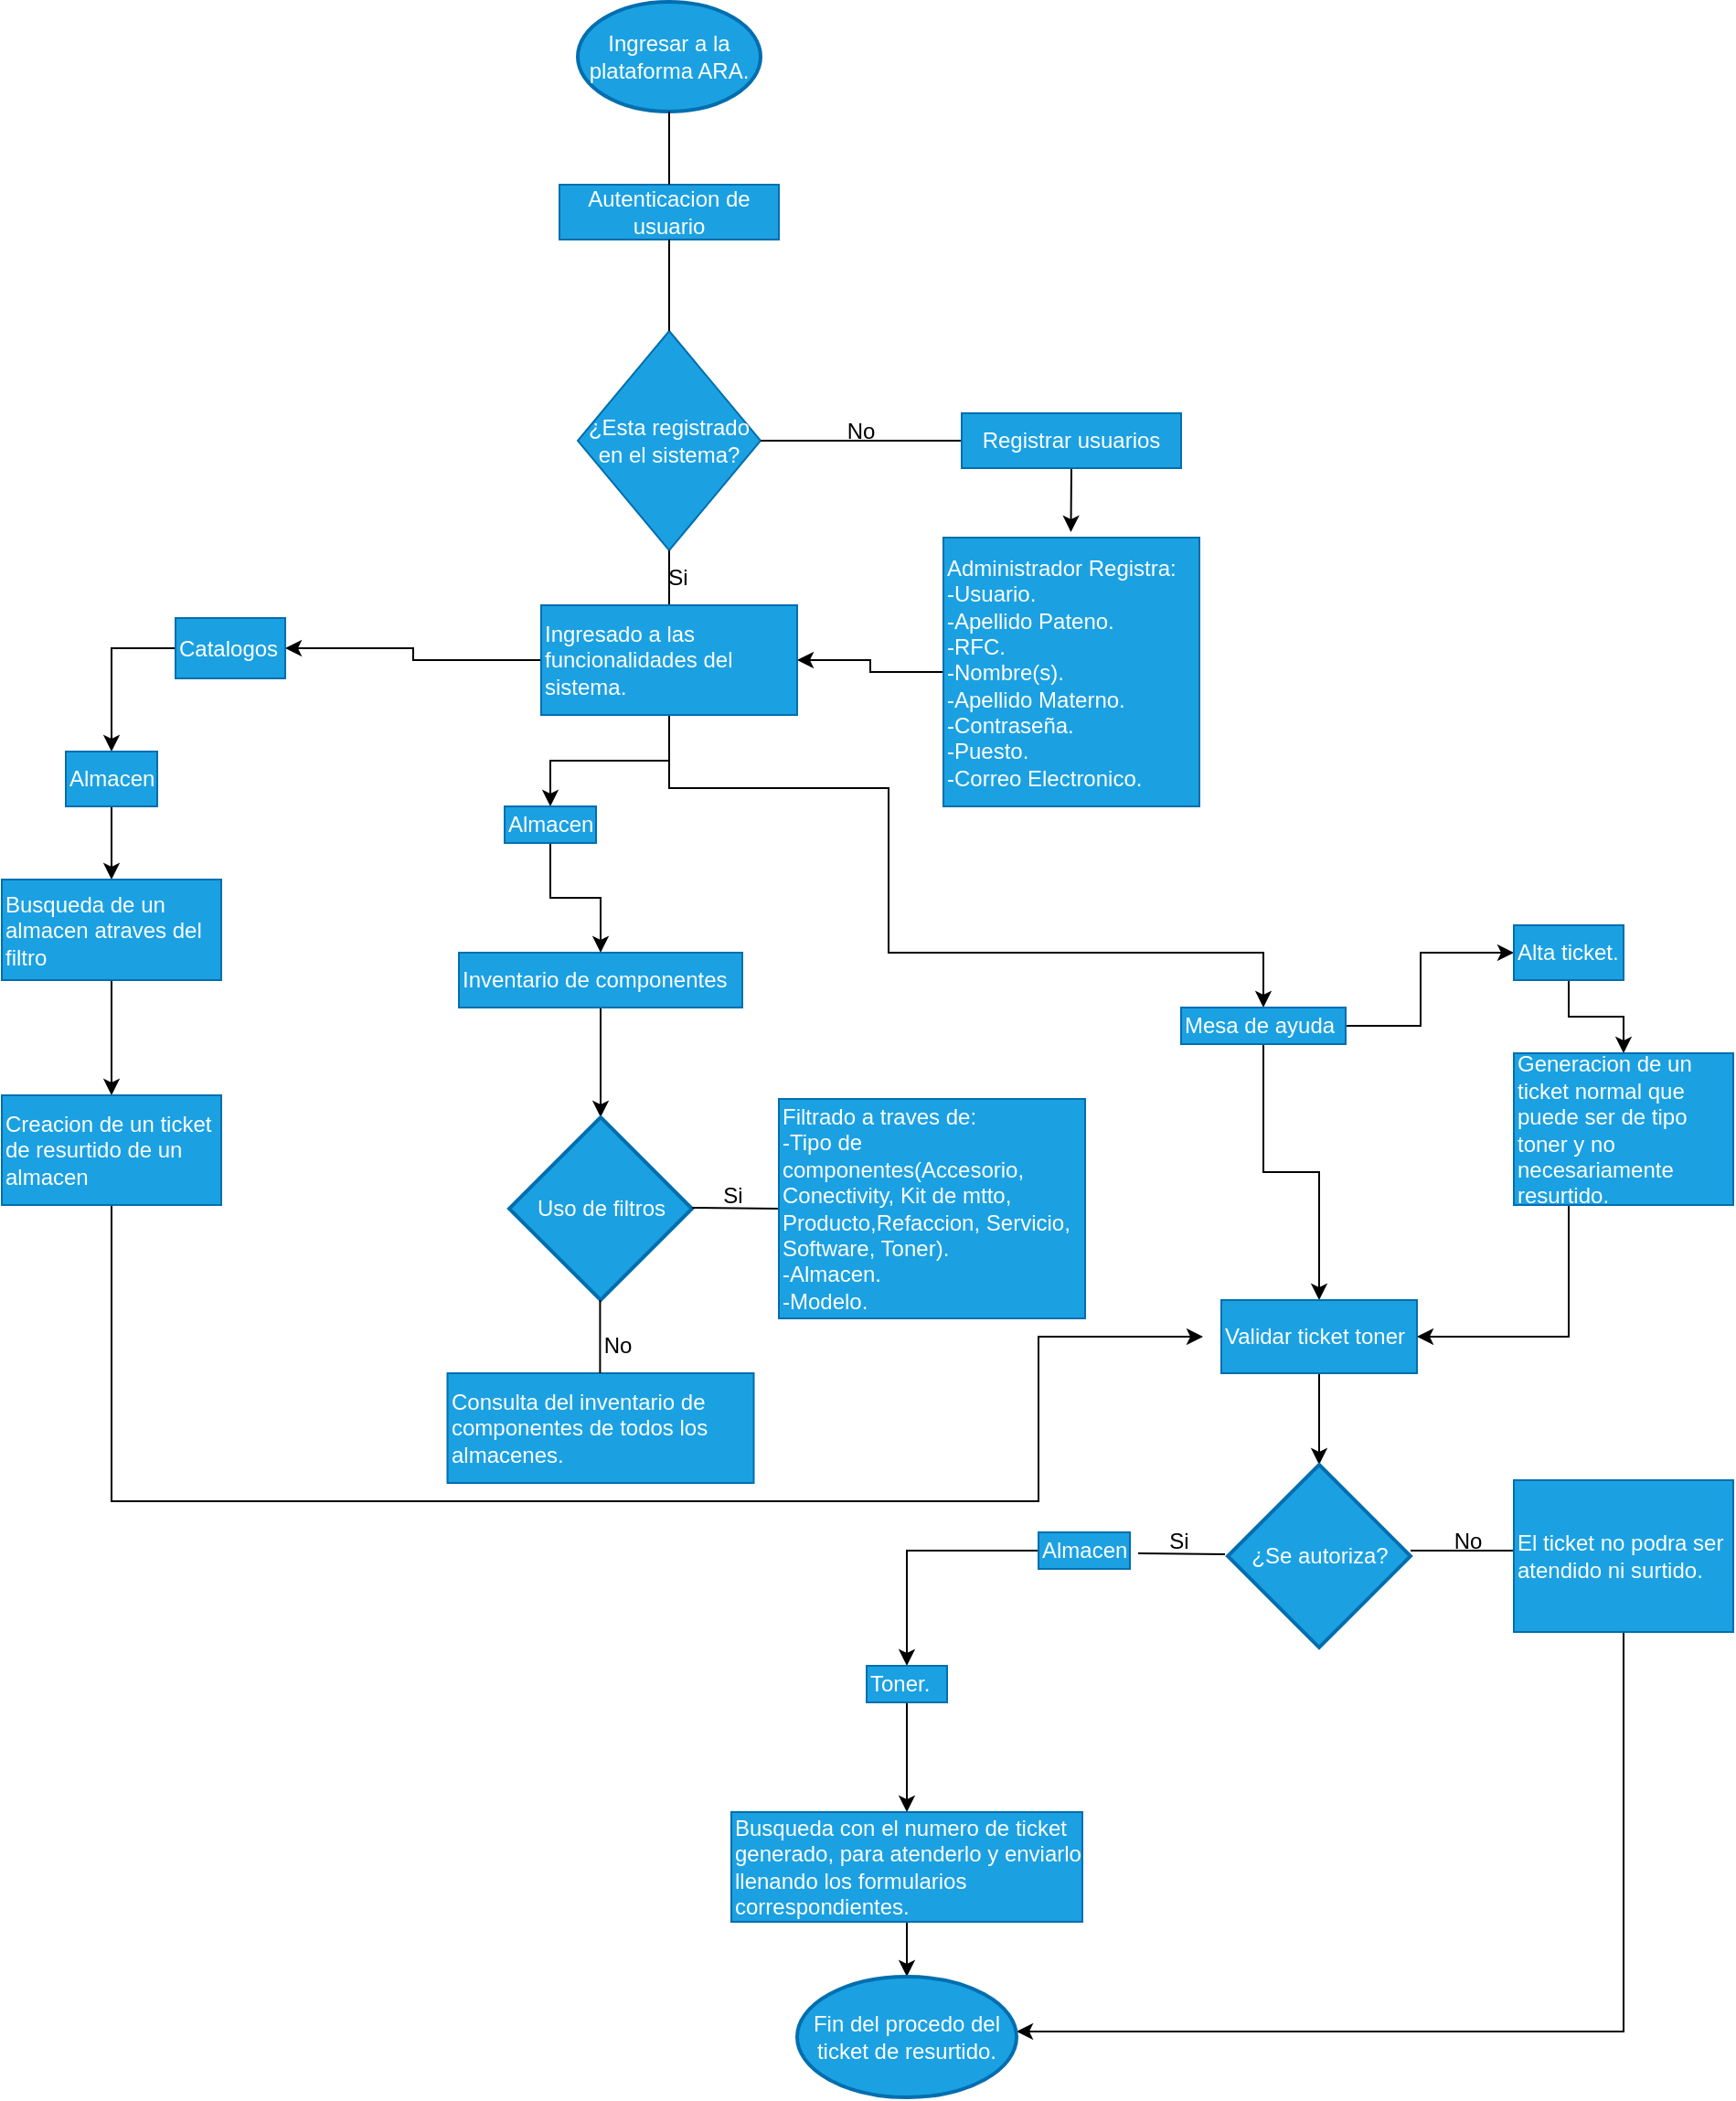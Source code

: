 <mxfile version="21.5.0" type="github">
  <diagram name="Página-1" id="Qh7bI7CGL2_jszbcvP-a">
    <mxGraphModel dx="880" dy="476" grid="1" gridSize="10" guides="1" tooltips="1" connect="1" arrows="1" fold="1" page="1" pageScale="1" pageWidth="413" pageHeight="583" math="0" shadow="0">
      <root>
        <mxCell id="0" />
        <mxCell id="1" parent="0" />
        <mxCell id="DQx1dqBmSsrzj3G31s6L-1" value="Ingresar a la plataforma ARA." style="strokeWidth=2;html=1;shape=mxgraph.flowchart.start_1;whiteSpace=wrap;fillColor=#1ba1e2;fontColor=#ffffff;strokeColor=#006EAF;" parent="1" vertex="1">
          <mxGeometry x="428" y="20" width="100" height="60" as="geometry" />
        </mxCell>
        <mxCell id="DQx1dqBmSsrzj3G31s6L-2" value="Autenticacion de usuario" style="rounded=0;whiteSpace=wrap;html=1;fillColor=#1ba1e2;fontColor=#ffffff;strokeColor=#006EAF;" parent="1" vertex="1">
          <mxGeometry x="418" y="120" width="120" height="30" as="geometry" />
        </mxCell>
        <mxCell id="DQx1dqBmSsrzj3G31s6L-3" value="" style="endArrow=none;html=1;rounded=0;entryX=0.5;entryY=1;entryDx=0;entryDy=0;entryPerimeter=0;" parent="1" target="DQx1dqBmSsrzj3G31s6L-1" edge="1">
          <mxGeometry width="50" height="50" relative="1" as="geometry">
            <mxPoint x="478" y="120" as="sourcePoint" />
            <mxPoint x="318" y="220" as="targetPoint" />
            <Array as="points">
              <mxPoint x="478" y="120" />
            </Array>
          </mxGeometry>
        </mxCell>
        <mxCell id="DQx1dqBmSsrzj3G31s6L-4" value="¿Esta registrado en el sistema?" style="rhombus;whiteSpace=wrap;html=1;fillColor=#1ba1e2;fontColor=#ffffff;strokeColor=#006EAF;" parent="1" vertex="1">
          <mxGeometry x="428" y="200" width="100" height="120" as="geometry" />
        </mxCell>
        <mxCell id="DQx1dqBmSsrzj3G31s6L-5" value="" style="endArrow=none;html=1;rounded=0;entryX=0.5;entryY=1;entryDx=0;entryDy=0;entryPerimeter=0;" parent="1" edge="1">
          <mxGeometry width="50" height="50" relative="1" as="geometry">
            <mxPoint x="478" y="200" as="sourcePoint" />
            <mxPoint x="478" y="150" as="targetPoint" />
          </mxGeometry>
        </mxCell>
        <mxCell id="DQx1dqBmSsrzj3G31s6L-7" value="" style="endArrow=none;html=1;rounded=0;entryX=0.5;entryY=1;entryDx=0;entryDy=0;entryPerimeter=0;" parent="1" edge="1">
          <mxGeometry width="50" height="50" relative="1" as="geometry">
            <mxPoint x="478" y="350" as="sourcePoint" />
            <mxPoint x="478" y="320" as="targetPoint" />
          </mxGeometry>
        </mxCell>
        <mxCell id="DQx1dqBmSsrzj3G31s6L-8" value="" style="endArrow=none;html=1;rounded=0;entryX=1;entryY=0.5;entryDx=0;entryDy=0;" parent="1" target="DQx1dqBmSsrzj3G31s6L-4" edge="1">
          <mxGeometry width="50" height="50" relative="1" as="geometry">
            <mxPoint x="638" y="260" as="sourcePoint" />
            <mxPoint x="488" y="330" as="targetPoint" />
            <Array as="points" />
          </mxGeometry>
        </mxCell>
        <mxCell id="DQx1dqBmSsrzj3G31s6L-9" value="No" style="text;html=1;strokeColor=none;fillColor=none;align=center;verticalAlign=middle;whiteSpace=wrap;rounded=0;" parent="1" vertex="1">
          <mxGeometry x="568" y="250" width="30" height="10" as="geometry" />
        </mxCell>
        <mxCell id="DQx1dqBmSsrzj3G31s6L-10" value="Si" style="text;html=1;strokeColor=none;fillColor=none;align=center;verticalAlign=middle;whiteSpace=wrap;rounded=0;" parent="1" vertex="1">
          <mxGeometry x="468" y="330" width="30" height="10" as="geometry" />
        </mxCell>
        <mxCell id="DQx1dqBmSsrzj3G31s6L-15" style="edgeStyle=orthogonalEdgeStyle;rounded=0;orthogonalLoop=1;jettySize=auto;html=1;exitX=0.5;exitY=1;exitDx=0;exitDy=0;" parent="1" source="DQx1dqBmSsrzj3G31s6L-12" edge="1">
          <mxGeometry relative="1" as="geometry">
            <mxPoint x="697.727" y="310" as="targetPoint" />
          </mxGeometry>
        </mxCell>
        <mxCell id="DQx1dqBmSsrzj3G31s6L-12" value="Registrar usuarios" style="rounded=0;whiteSpace=wrap;html=1;fillColor=#1ba1e2;fontColor=#ffffff;strokeColor=#006EAF;" parent="1" vertex="1">
          <mxGeometry x="638" y="245" width="120" height="30" as="geometry" />
        </mxCell>
        <mxCell id="DQx1dqBmSsrzj3G31s6L-29" style="edgeStyle=orthogonalEdgeStyle;rounded=0;orthogonalLoop=1;jettySize=auto;html=1;exitX=0;exitY=0.5;exitDx=0;exitDy=0;entryX=1;entryY=0.5;entryDx=0;entryDy=0;" parent="1" source="DQx1dqBmSsrzj3G31s6L-16" target="DQx1dqBmSsrzj3G31s6L-17" edge="1">
          <mxGeometry relative="1" as="geometry" />
        </mxCell>
        <mxCell id="DQx1dqBmSsrzj3G31s6L-16" value="Administrador Registra:&lt;br&gt;-Usuario.&lt;br&gt;-Apellido Pateno.&lt;br&gt;-RFC.&lt;br&gt;-Nombre(s).&lt;br&gt;-Apellido Materno.&lt;br&gt;-Contraseña.&lt;br&gt;-Puesto.&lt;br&gt;-Correo Electronico." style="rounded=0;whiteSpace=wrap;html=1;fillColor=#1ba1e2;fontColor=#ffffff;strokeColor=#006EAF;align=left;" parent="1" vertex="1">
          <mxGeometry x="628" y="313" width="140" height="147" as="geometry" />
        </mxCell>
        <mxCell id="DQx1dqBmSsrzj3G31s6L-19" value="" style="edgeStyle=orthogonalEdgeStyle;rounded=0;orthogonalLoop=1;jettySize=auto;html=1;" parent="1" source="DQx1dqBmSsrzj3G31s6L-17" target="DQx1dqBmSsrzj3G31s6L-18" edge="1">
          <mxGeometry relative="1" as="geometry" />
        </mxCell>
        <mxCell id="DQx1dqBmSsrzj3G31s6L-21" value="" style="edgeStyle=orthogonalEdgeStyle;rounded=0;orthogonalLoop=1;jettySize=auto;html=1;" parent="1" source="DQx1dqBmSsrzj3G31s6L-17" target="DQx1dqBmSsrzj3G31s6L-20" edge="1">
          <mxGeometry relative="1" as="geometry" />
        </mxCell>
        <mxCell id="3GplsCGxQkK43SpxvfvO-1" style="edgeStyle=orthogonalEdgeStyle;rounded=0;orthogonalLoop=1;jettySize=auto;html=1;" parent="1" source="DQx1dqBmSsrzj3G31s6L-17" target="3GplsCGxQkK43SpxvfvO-13" edge="1">
          <mxGeometry relative="1" as="geometry">
            <mxPoint x="728" y="540" as="targetPoint" />
            <Array as="points">
              <mxPoint x="478" y="450" />
              <mxPoint x="598" y="450" />
              <mxPoint x="598" y="540" />
            </Array>
          </mxGeometry>
        </mxCell>
        <mxCell id="DQx1dqBmSsrzj3G31s6L-17" value="Ingresado a las funcionalidades del sistema." style="rounded=0;whiteSpace=wrap;html=1;fillColor=#1ba1e2;fontColor=#ffffff;strokeColor=#006EAF;align=left;" parent="1" vertex="1">
          <mxGeometry x="408" y="350" width="140" height="60" as="geometry" />
        </mxCell>
        <mxCell id="DQx1dqBmSsrzj3G31s6L-23" value="" style="edgeStyle=orthogonalEdgeStyle;rounded=0;orthogonalLoop=1;jettySize=auto;html=1;" parent="1" source="DQx1dqBmSsrzj3G31s6L-18" target="DQx1dqBmSsrzj3G31s6L-22" edge="1">
          <mxGeometry relative="1" as="geometry" />
        </mxCell>
        <mxCell id="DQx1dqBmSsrzj3G31s6L-18" value="Almacen" style="whiteSpace=wrap;html=1;align=left;fillColor=#1ba1e2;strokeColor=#006EAF;fontColor=#ffffff;rounded=0;" parent="1" vertex="1">
          <mxGeometry x="388" y="460" width="50" height="20" as="geometry" />
        </mxCell>
        <mxCell id="DQx1dqBmSsrzj3G31s6L-25" value="" style="edgeStyle=orthogonalEdgeStyle;rounded=0;orthogonalLoop=1;jettySize=auto;html=1;" parent="1" source="DQx1dqBmSsrzj3G31s6L-20" target="DQx1dqBmSsrzj3G31s6L-24" edge="1">
          <mxGeometry relative="1" as="geometry" />
        </mxCell>
        <mxCell id="DQx1dqBmSsrzj3G31s6L-20" value="Catalogos" style="whiteSpace=wrap;html=1;align=left;fillColor=#1ba1e2;strokeColor=#006EAF;fontColor=#ffffff;rounded=0;" parent="1" vertex="1">
          <mxGeometry x="208" y="357" width="60" height="33" as="geometry" />
        </mxCell>
        <mxCell id="3GplsCGxQkK43SpxvfvO-5" style="edgeStyle=orthogonalEdgeStyle;rounded=0;orthogonalLoop=1;jettySize=auto;html=1;exitX=0.5;exitY=1;exitDx=0;exitDy=0;entryX=0.5;entryY=0;entryDx=0;entryDy=0;entryPerimeter=0;" parent="1" source="DQx1dqBmSsrzj3G31s6L-22" target="3GplsCGxQkK43SpxvfvO-4" edge="1">
          <mxGeometry relative="1" as="geometry" />
        </mxCell>
        <mxCell id="DQx1dqBmSsrzj3G31s6L-22" value="Inventario de componentes" style="rounded=0;whiteSpace=wrap;html=1;align=left;fillColor=#1ba1e2;strokeColor=#006EAF;fontColor=#ffffff;" parent="1" vertex="1">
          <mxGeometry x="363" y="540" width="155" height="30" as="geometry" />
        </mxCell>
        <mxCell id="3GplsCGxQkK43SpxvfvO-3" value="" style="edgeStyle=orthogonalEdgeStyle;rounded=0;orthogonalLoop=1;jettySize=auto;html=1;" parent="1" source="DQx1dqBmSsrzj3G31s6L-24" target="3GplsCGxQkK43SpxvfvO-2" edge="1">
          <mxGeometry relative="1" as="geometry" />
        </mxCell>
        <mxCell id="DQx1dqBmSsrzj3G31s6L-24" value="Almacen" style="whiteSpace=wrap;html=1;align=left;fillColor=#1ba1e2;strokeColor=#006EAF;fontColor=#ffffff;rounded=0;" parent="1" vertex="1">
          <mxGeometry x="148" y="430" width="50" height="30" as="geometry" />
        </mxCell>
        <mxCell id="DQx1dqBmSsrzj3G31s6L-26" value="Consulta del inventario de componentes de todos los almacenes." style="whiteSpace=wrap;html=1;align=left;fillColor=#1ba1e2;strokeColor=#006EAF;fontColor=#ffffff;rounded=0;" parent="1" vertex="1">
          <mxGeometry x="356.75" y="770" width="167.5" height="60" as="geometry" />
        </mxCell>
        <mxCell id="3GplsCGxQkK43SpxvfvO-17" value="" style="edgeStyle=orthogonalEdgeStyle;rounded=0;orthogonalLoop=1;jettySize=auto;html=1;" parent="1" source="3GplsCGxQkK43SpxvfvO-2" target="3GplsCGxQkK43SpxvfvO-16" edge="1">
          <mxGeometry relative="1" as="geometry" />
        </mxCell>
        <mxCell id="3GplsCGxQkK43SpxvfvO-2" value="Busqueda de un almacen atraves del filtro" style="whiteSpace=wrap;html=1;align=left;fillColor=#1ba1e2;strokeColor=#006EAF;fontColor=#ffffff;rounded=0;" parent="1" vertex="1">
          <mxGeometry x="113" y="500" width="120" height="55" as="geometry" />
        </mxCell>
        <mxCell id="3GplsCGxQkK43SpxvfvO-4" value="Uso de filtros" style="strokeWidth=2;html=1;shape=mxgraph.flowchart.decision;whiteSpace=wrap;fillColor=#1ba1e2;fontColor=#ffffff;strokeColor=#006EAF;" parent="1" vertex="1">
          <mxGeometry x="390.5" y="630" width="100" height="100" as="geometry" />
        </mxCell>
        <mxCell id="3GplsCGxQkK43SpxvfvO-6" value="Si" style="text;html=1;strokeColor=none;fillColor=none;align=center;verticalAlign=middle;whiteSpace=wrap;rounded=0;" parent="1" vertex="1">
          <mxGeometry x="498" y="668" width="30" height="10" as="geometry" />
        </mxCell>
        <mxCell id="3GplsCGxQkK43SpxvfvO-7" value="" style="endArrow=none;html=1;rounded=0;entryX=1;entryY=0.5;entryDx=0;entryDy=0;" parent="1" edge="1">
          <mxGeometry width="50" height="50" relative="1" as="geometry">
            <mxPoint x="538" y="680" as="sourcePoint" />
            <mxPoint x="490.5" y="679.47" as="targetPoint" />
            <Array as="points" />
          </mxGeometry>
        </mxCell>
        <mxCell id="3GplsCGxQkK43SpxvfvO-9" value="No" style="text;html=1;strokeColor=none;fillColor=none;align=center;verticalAlign=middle;whiteSpace=wrap;rounded=0;" parent="1" vertex="1">
          <mxGeometry x="435" y="750" width="30" height="10" as="geometry" />
        </mxCell>
        <mxCell id="3GplsCGxQkK43SpxvfvO-11" value="" style="endArrow=none;html=1;rounded=0;entryX=1;entryY=0.5;entryDx=0;entryDy=0;" parent="1" edge="1">
          <mxGeometry width="50" height="50" relative="1" as="geometry">
            <mxPoint x="440.2" y="770" as="sourcePoint" />
            <mxPoint x="440.2" y="730" as="targetPoint" />
            <Array as="points" />
          </mxGeometry>
        </mxCell>
        <mxCell id="3GplsCGxQkK43SpxvfvO-12" value="Filtrado a traves de:&lt;br&gt;-Tipo de componentes(Accesorio, Conectivity, Kit de mtto, Producto,Refaccion, Servicio, Software, Toner).&lt;br&gt;-Almacen.&lt;br&gt;-Modelo." style="whiteSpace=wrap;html=1;align=left;fillColor=#1ba1e2;strokeColor=#006EAF;fontColor=#ffffff;rounded=0;" parent="1" vertex="1">
          <mxGeometry x="538" y="620" width="167.5" height="120" as="geometry" />
        </mxCell>
        <mxCell id="3GplsCGxQkK43SpxvfvO-18" style="edgeStyle=orthogonalEdgeStyle;rounded=0;orthogonalLoop=1;jettySize=auto;html=1;" parent="1" edge="1">
          <mxGeometry relative="1" as="geometry">
            <mxPoint x="840" y="590" as="sourcePoint" />
            <mxPoint x="940" y="540" as="targetPoint" />
            <Array as="points">
              <mxPoint x="840" y="580" />
              <mxPoint x="889" y="580" />
              <mxPoint x="889" y="540" />
              <mxPoint x="930" y="540" />
            </Array>
          </mxGeometry>
        </mxCell>
        <mxCell id="3GplsCGxQkK43SpxvfvO-24" value="" style="edgeStyle=orthogonalEdgeStyle;rounded=0;orthogonalLoop=1;jettySize=auto;html=1;" parent="1" source="3GplsCGxQkK43SpxvfvO-13" target="3GplsCGxQkK43SpxvfvO-23" edge="1">
          <mxGeometry relative="1" as="geometry" />
        </mxCell>
        <mxCell id="3GplsCGxQkK43SpxvfvO-13" value="Mesa de ayuda" style="whiteSpace=wrap;html=1;align=left;fillColor=#1ba1e2;strokeColor=#006EAF;fontColor=#ffffff;rounded=0;" parent="1" vertex="1">
          <mxGeometry x="758" y="570" width="90" height="20" as="geometry" />
        </mxCell>
        <mxCell id="3GplsCGxQkK43SpxvfvO-22" style="edgeStyle=orthogonalEdgeStyle;rounded=0;orthogonalLoop=1;jettySize=auto;html=1;exitX=0.5;exitY=1;exitDx=0;exitDy=0;entryX=0.5;entryY=0;entryDx=0;entryDy=0;" parent="1" source="3GplsCGxQkK43SpxvfvO-15" target="3GplsCGxQkK43SpxvfvO-19" edge="1">
          <mxGeometry relative="1" as="geometry" />
        </mxCell>
        <mxCell id="3GplsCGxQkK43SpxvfvO-15" value="Alta ticket." style="rounded=0;whiteSpace=wrap;html=1;align=left;fillColor=#1ba1e2;strokeColor=#006EAF;fontColor=#ffffff;" parent="1" vertex="1">
          <mxGeometry x="940" y="525" width="60" height="30" as="geometry" />
        </mxCell>
        <mxCell id="3GplsCGxQkK43SpxvfvO-25" style="edgeStyle=orthogonalEdgeStyle;rounded=0;orthogonalLoop=1;jettySize=auto;html=1;exitX=0.75;exitY=1;exitDx=0;exitDy=0;" parent="1" source="3GplsCGxQkK43SpxvfvO-16" edge="1">
          <mxGeometry relative="1" as="geometry">
            <mxPoint x="770" y="750" as="targetPoint" />
            <Array as="points">
              <mxPoint x="173" y="678" />
              <mxPoint x="173" y="840" />
              <mxPoint x="680" y="840" />
              <mxPoint x="680" y="750" />
            </Array>
          </mxGeometry>
        </mxCell>
        <mxCell id="3GplsCGxQkK43SpxvfvO-16" value="Creacion de un ticket de resurtido de un almacen" style="whiteSpace=wrap;html=1;align=left;fillColor=#1ba1e2;strokeColor=#006EAF;fontColor=#ffffff;rounded=0;" parent="1" vertex="1">
          <mxGeometry x="113" y="618" width="120" height="60" as="geometry" />
        </mxCell>
        <mxCell id="3GplsCGxQkK43SpxvfvO-26" style="edgeStyle=orthogonalEdgeStyle;rounded=0;orthogonalLoop=1;jettySize=auto;html=1;exitX=0.25;exitY=1;exitDx=0;exitDy=0;" parent="1" source="3GplsCGxQkK43SpxvfvO-19" target="3GplsCGxQkK43SpxvfvO-23" edge="1">
          <mxGeometry relative="1" as="geometry">
            <mxPoint x="890" y="770" as="targetPoint" />
            <Array as="points">
              <mxPoint x="970" y="750" />
            </Array>
          </mxGeometry>
        </mxCell>
        <mxCell id="3GplsCGxQkK43SpxvfvO-19" value="Generacion de un ticket normal que puede ser de tipo toner y no necesariamente resurtido." style="whiteSpace=wrap;html=1;align=left;fillColor=#1ba1e2;strokeColor=#006EAF;fontColor=#ffffff;rounded=0;" parent="1" vertex="1">
          <mxGeometry x="940" y="595" width="120" height="83" as="geometry" />
        </mxCell>
        <mxCell id="3GplsCGxQkK43SpxvfvO-29" style="edgeStyle=orthogonalEdgeStyle;rounded=0;orthogonalLoop=1;jettySize=auto;html=1;exitX=0.5;exitY=1;exitDx=0;exitDy=0;entryX=0.5;entryY=0;entryDx=0;entryDy=0;entryPerimeter=0;" parent="1" source="3GplsCGxQkK43SpxvfvO-23" target="3GplsCGxQkK43SpxvfvO-27" edge="1">
          <mxGeometry relative="1" as="geometry" />
        </mxCell>
        <mxCell id="3GplsCGxQkK43SpxvfvO-23" value="Validar ticket toner" style="whiteSpace=wrap;html=1;align=left;fillColor=#1ba1e2;strokeColor=#006EAF;fontColor=#ffffff;rounded=0;" parent="1" vertex="1">
          <mxGeometry x="780" y="730" width="107" height="40" as="geometry" />
        </mxCell>
        <mxCell id="3GplsCGxQkK43SpxvfvO-27" value="¿Se autoriza?" style="strokeWidth=2;html=1;shape=mxgraph.flowchart.decision;whiteSpace=wrap;fillColor=#1ba1e2;fontColor=#ffffff;strokeColor=#006EAF;" parent="1" vertex="1">
          <mxGeometry x="783.5" y="820" width="100" height="100" as="geometry" />
        </mxCell>
        <mxCell id="3GplsCGxQkK43SpxvfvO-30" value="Si" style="text;html=1;strokeColor=none;fillColor=none;align=center;verticalAlign=middle;whiteSpace=wrap;rounded=0;" parent="1" vertex="1">
          <mxGeometry x="742" y="857" width="30" height="10" as="geometry" />
        </mxCell>
        <mxCell id="3GplsCGxQkK43SpxvfvO-31" value="" style="endArrow=none;html=1;rounded=0;entryX=1;entryY=0.5;entryDx=0;entryDy=0;" parent="1" edge="1">
          <mxGeometry width="50" height="50" relative="1" as="geometry">
            <mxPoint x="782" y="869" as="sourcePoint" />
            <mxPoint x="734.5" y="868.47" as="targetPoint" />
            <Array as="points" />
          </mxGeometry>
        </mxCell>
        <mxCell id="3GplsCGxQkK43SpxvfvO-32" value="No" style="text;html=1;strokeColor=none;fillColor=none;align=center;verticalAlign=middle;whiteSpace=wrap;rounded=0;" parent="1" vertex="1">
          <mxGeometry x="900" y="857" width="30" height="10" as="geometry" />
        </mxCell>
        <mxCell id="3GplsCGxQkK43SpxvfvO-33" value="" style="endArrow=none;html=1;rounded=0;entryX=1;entryY=0.5;entryDx=0;entryDy=0;" parent="1" edge="1">
          <mxGeometry width="50" height="50" relative="1" as="geometry">
            <mxPoint x="940" y="867" as="sourcePoint" />
            <mxPoint x="883.5" y="867" as="targetPoint" />
            <Array as="points" />
          </mxGeometry>
        </mxCell>
        <mxCell id="3GplsCGxQkK43SpxvfvO-43" style="edgeStyle=orthogonalEdgeStyle;rounded=0;orthogonalLoop=1;jettySize=auto;html=1;exitX=0.5;exitY=1;exitDx=0;exitDy=0;entryX=1;entryY=0.5;entryDx=0;entryDy=0;" parent="1" source="3GplsCGxQkK43SpxvfvO-35" edge="1">
          <mxGeometry relative="1" as="geometry">
            <mxPoint x="668" y="1130" as="targetPoint" />
            <Array as="points">
              <mxPoint x="1000" y="1130" />
            </Array>
          </mxGeometry>
        </mxCell>
        <mxCell id="3GplsCGxQkK43SpxvfvO-35" value="El ticket no podra ser atendido ni surtido." style="whiteSpace=wrap;html=1;align=left;fillColor=#1ba1e2;strokeColor=#006EAF;fontColor=#ffffff;rounded=0;" parent="1" vertex="1">
          <mxGeometry x="940" y="828.5" width="120" height="83" as="geometry" />
        </mxCell>
        <mxCell id="3GplsCGxQkK43SpxvfvO-38" value="" style="edgeStyle=orthogonalEdgeStyle;rounded=0;orthogonalLoop=1;jettySize=auto;html=1;" parent="1" source="3GplsCGxQkK43SpxvfvO-36" target="3GplsCGxQkK43SpxvfvO-37" edge="1">
          <mxGeometry relative="1" as="geometry" />
        </mxCell>
        <mxCell id="3GplsCGxQkK43SpxvfvO-36" value="Almacen" style="whiteSpace=wrap;html=1;align=left;fillColor=#1ba1e2;strokeColor=#006EAF;fontColor=#ffffff;rounded=0;" parent="1" vertex="1">
          <mxGeometry x="680" y="857" width="50" height="20" as="geometry" />
        </mxCell>
        <mxCell id="3GplsCGxQkK43SpxvfvO-40" value="" style="edgeStyle=orthogonalEdgeStyle;rounded=0;orthogonalLoop=1;jettySize=auto;html=1;" parent="1" source="3GplsCGxQkK43SpxvfvO-37" target="3GplsCGxQkK43SpxvfvO-39" edge="1">
          <mxGeometry relative="1" as="geometry" />
        </mxCell>
        <mxCell id="3GplsCGxQkK43SpxvfvO-37" value="Toner." style="whiteSpace=wrap;html=1;align=left;fillColor=#1ba1e2;strokeColor=#006EAF;fontColor=#ffffff;rounded=0;" parent="1" vertex="1">
          <mxGeometry x="586" y="930" width="44" height="20" as="geometry" />
        </mxCell>
        <mxCell id="3GplsCGxQkK43SpxvfvO-42" value="" style="edgeStyle=orthogonalEdgeStyle;rounded=0;orthogonalLoop=1;jettySize=auto;html=1;" parent="1" source="3GplsCGxQkK43SpxvfvO-39" edge="1">
          <mxGeometry relative="1" as="geometry">
            <mxPoint x="608" y="1100" as="targetPoint" />
          </mxGeometry>
        </mxCell>
        <mxCell id="3GplsCGxQkK43SpxvfvO-39" value="Busqueda con el numero de ticket generado, para atenderlo y enviarlo llenando los formularios correspondientes." style="whiteSpace=wrap;html=1;align=left;fillColor=#1ba1e2;strokeColor=#006EAF;fontColor=#ffffff;rounded=0;" parent="1" vertex="1">
          <mxGeometry x="512" y="1010" width="192" height="60" as="geometry" />
        </mxCell>
        <mxCell id="EHOnorXiPNhwJzl0YXzd-1" value="Fin del procedo del ticket de resurtido." style="strokeWidth=2;html=1;shape=mxgraph.flowchart.start_1;whiteSpace=wrap;fillColor=#1ba1e2;fontColor=#ffffff;strokeColor=#006EAF;" vertex="1" parent="1">
          <mxGeometry x="548" y="1100" width="120" height="66" as="geometry" />
        </mxCell>
      </root>
    </mxGraphModel>
  </diagram>
</mxfile>
